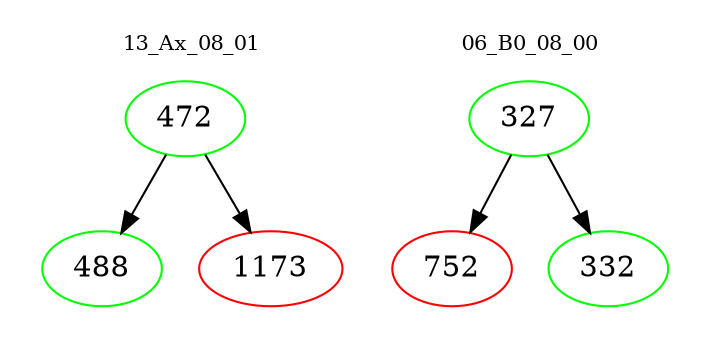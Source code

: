 digraph{
subgraph cluster_0 {
color = white
label = "13_Ax_08_01";
fontsize=10;
T0_472 [label="472", color="green"]
T0_472 -> T0_488 [color="black"]
T0_488 [label="488", color="green"]
T0_472 -> T0_1173 [color="black"]
T0_1173 [label="1173", color="red"]
}
subgraph cluster_1 {
color = white
label = "06_B0_08_00";
fontsize=10;
T1_327 [label="327", color="green"]
T1_327 -> T1_752 [color="black"]
T1_752 [label="752", color="red"]
T1_327 -> T1_332 [color="black"]
T1_332 [label="332", color="green"]
}
}
